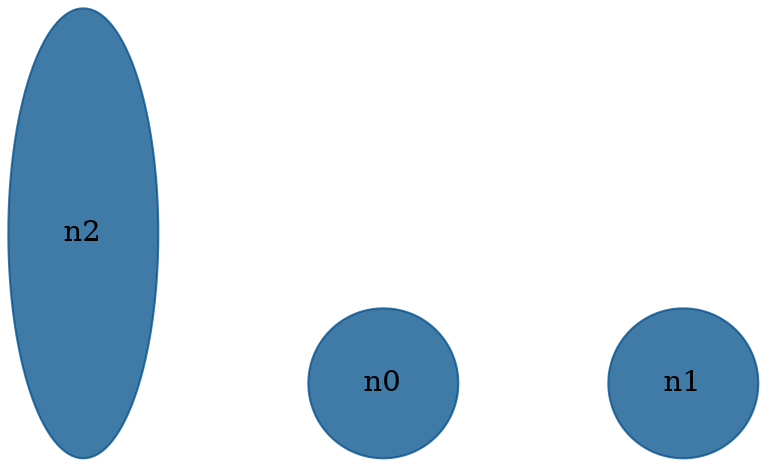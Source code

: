 //do not use DOT to generate pdf use NEATO or FDP
digraph{
layout="neato";
splines="ortho";
n2[shape="ellipse", style="filled", color="#004E8ABF", pos="0,3!", height="3", width="1"];
n0[shape="ellipse", style="filled", color="#004E8ABF", pos="2,2!", height="1", width="1"];
n1[shape="ellipse", style="filled", color="#004E8ABF", pos="4,2!", height="1", width="1"];
}